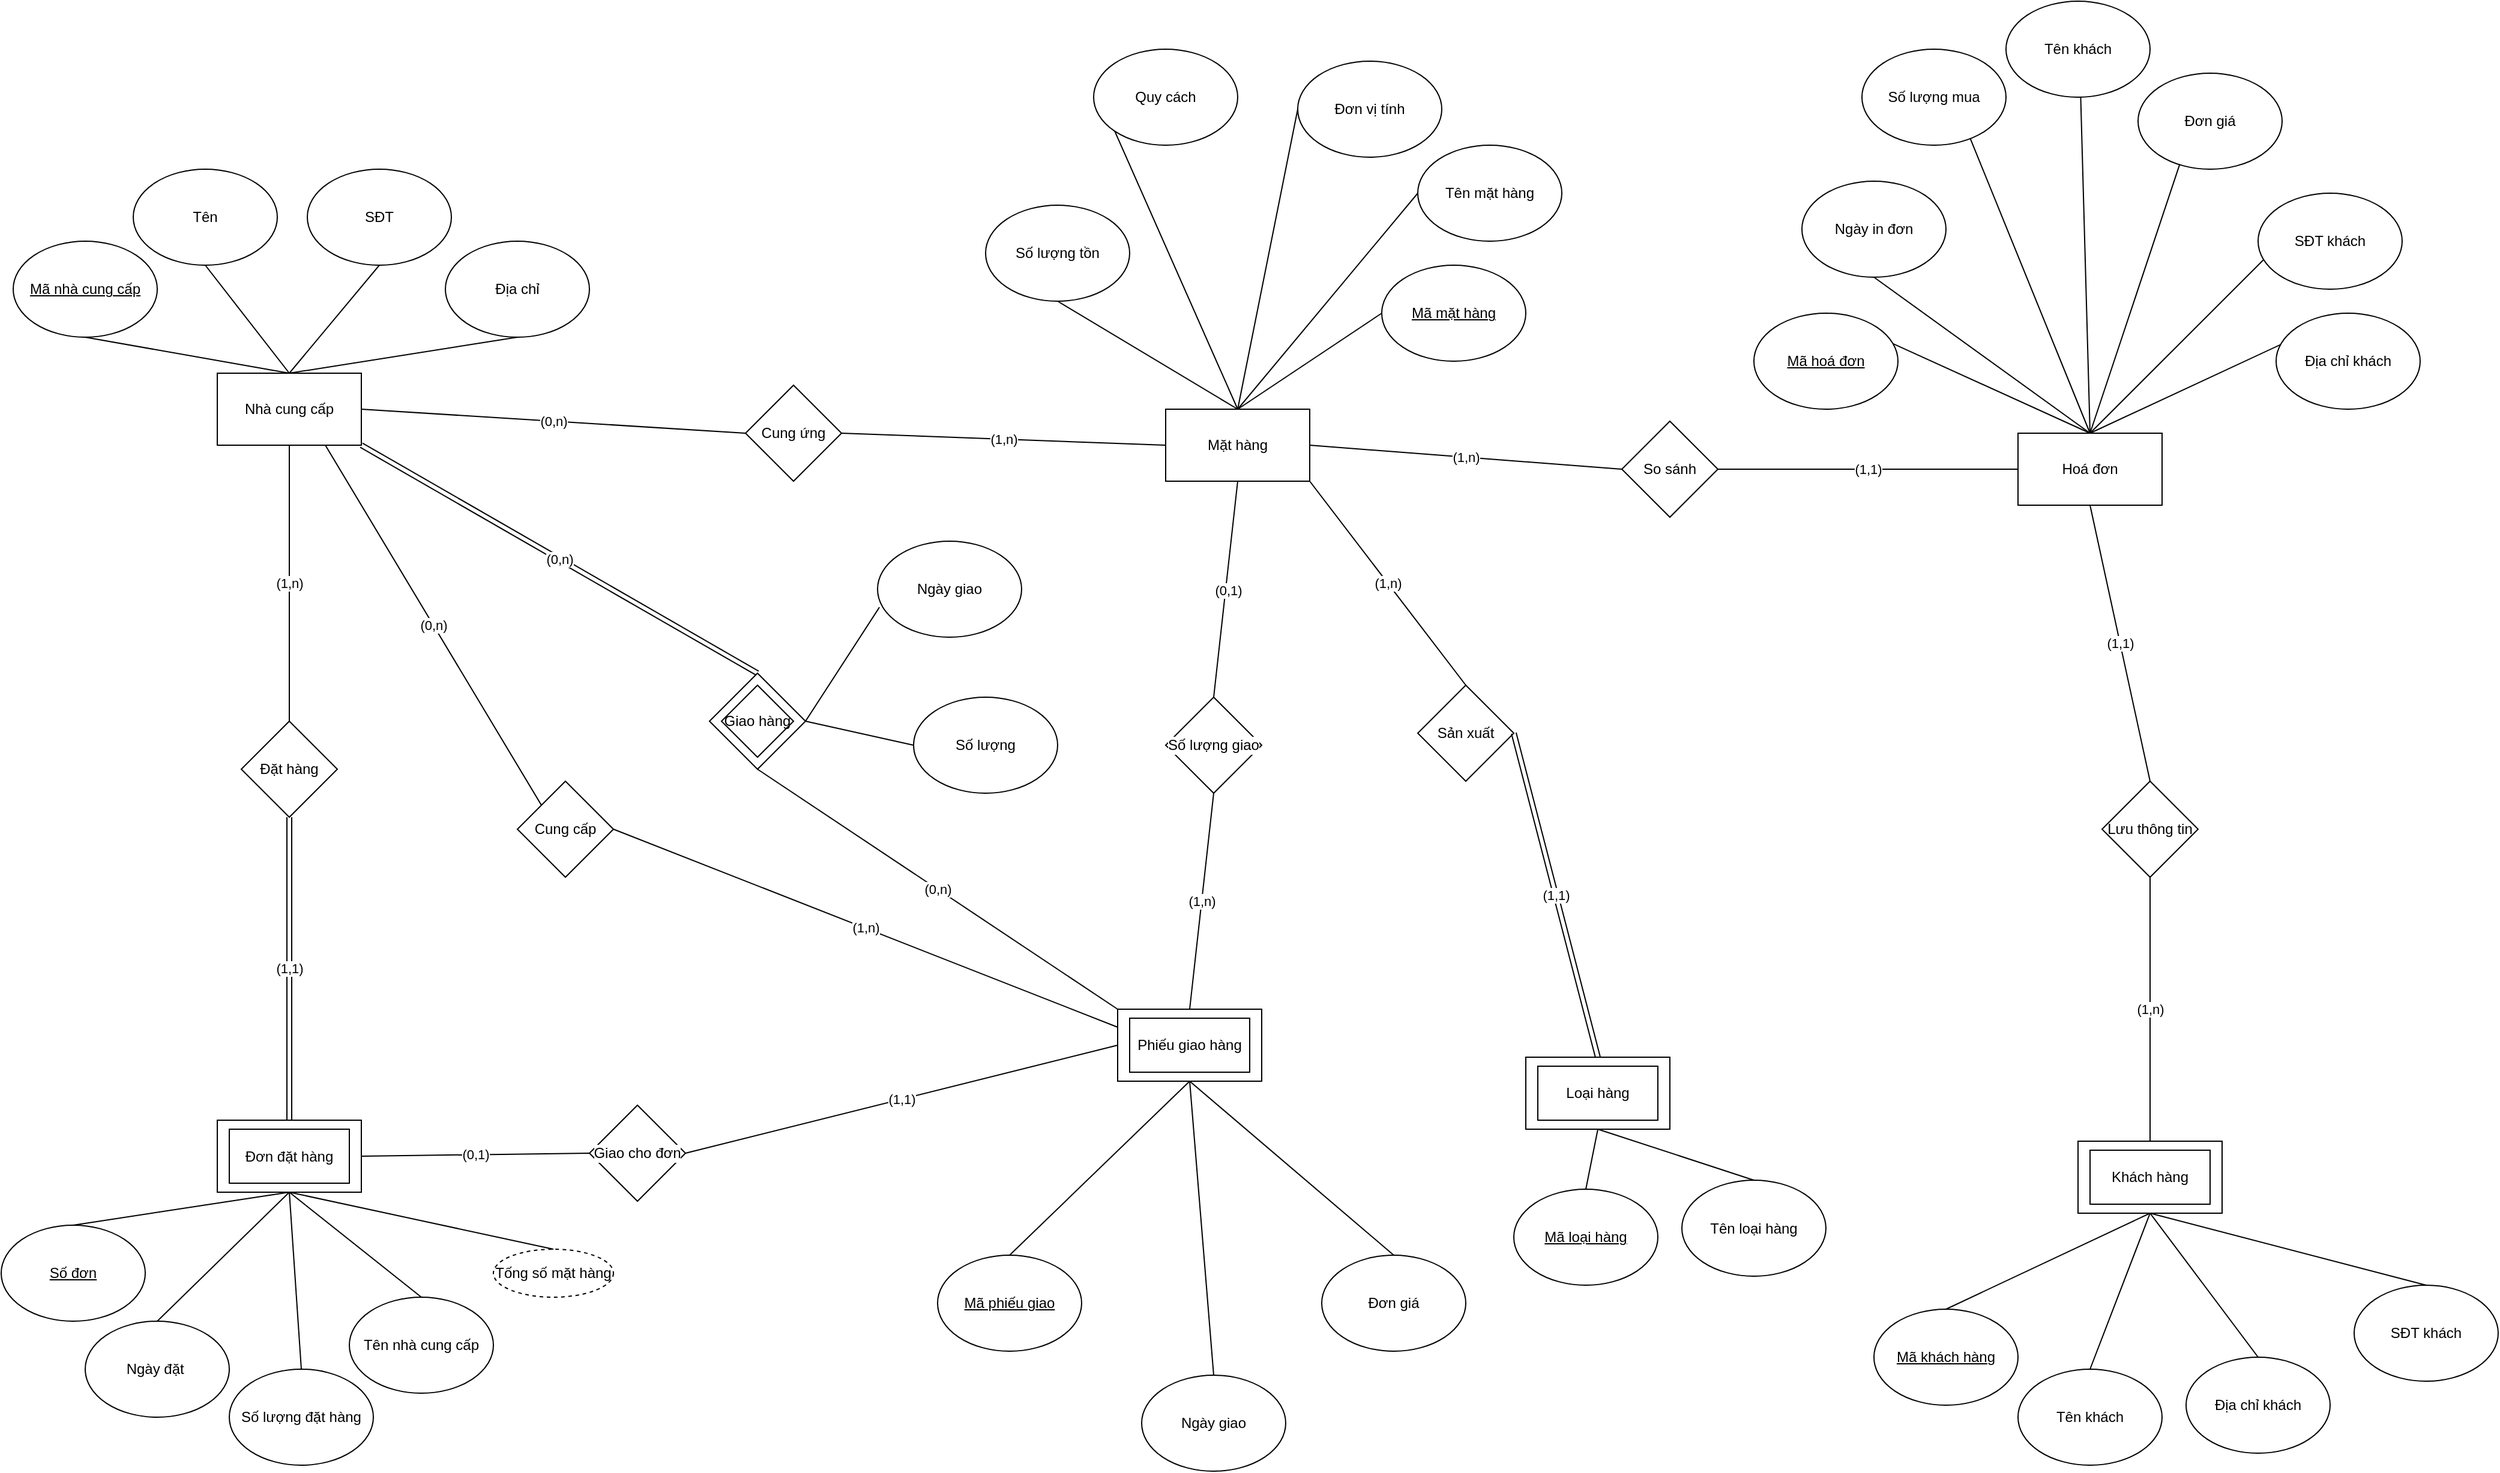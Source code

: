 <mxfile version="20.6.0" type="github">
  <diagram id="-sdAsfvz0p46XF1MQpwA" name="Page-1">
    <mxGraphModel dx="737" dy="1865" grid="1" gridSize="10" guides="1" tooltips="1" connect="1" arrows="1" fold="1" page="1" pageScale="1" pageWidth="850" pageHeight="1100" math="0" shadow="0">
      <root>
        <mxCell id="0" />
        <mxCell id="1" parent="0" />
        <mxCell id="Wn8-0wEIriOqtjbnqVh9-129" value="(0,n)" style="edgeStyle=none;rounded=0;orthogonalLoop=1;jettySize=auto;html=1;exitX=1;exitY=0.5;exitDx=0;exitDy=0;entryX=0;entryY=0.5;entryDx=0;entryDy=0;fontFamily=Helvetica;fontColor=none;endArrow=none;endFill=0;" parent="1" source="Wn8-0wEIriOqtjbnqVh9-1" target="Wn8-0wEIriOqtjbnqVh9-123" edge="1">
          <mxGeometry relative="1" as="geometry">
            <mxPoint x="520" y="-110" as="targetPoint" />
          </mxGeometry>
        </mxCell>
        <mxCell id="Wn8-0wEIriOqtjbnqVh9-147" value="(0,n)" style="edgeStyle=none;rounded=0;orthogonalLoop=1;jettySize=auto;html=1;exitX=1;exitY=1;exitDx=0;exitDy=0;entryX=0.5;entryY=0;entryDx=0;entryDy=0;fontFamily=Helvetica;fontColor=none;endArrow=none;endFill=0;shape=link;" parent="1" source="Wn8-0wEIriOqtjbnqVh9-1" target="Wn8-0wEIriOqtjbnqVh9-146" edge="1">
          <mxGeometry relative="1" as="geometry" />
        </mxCell>
        <mxCell id="Wn8-0wEIriOqtjbnqVh9-1" value="Nhà cung cấp" style="rounded=0;whiteSpace=wrap;html=1;" parent="1" vertex="1">
          <mxGeometry x="190" y="-140" width="120" height="60" as="geometry" />
        </mxCell>
        <mxCell id="Wn8-0wEIriOqtjbnqVh9-9" style="rounded=0;orthogonalLoop=1;jettySize=auto;html=1;exitX=0.5;exitY=1;exitDx=0;exitDy=0;entryX=0.5;entryY=0;entryDx=0;entryDy=0;endArrow=none;endFill=0;" parent="1" source="Wn8-0wEIriOqtjbnqVh9-2" target="Wn8-0wEIriOqtjbnqVh9-1" edge="1">
          <mxGeometry relative="1" as="geometry" />
        </mxCell>
        <mxCell id="Wn8-0wEIriOqtjbnqVh9-2" value="&lt;u&gt;Mã nhà cung cấp&lt;/u&gt;" style="ellipse;whiteSpace=wrap;html=1;" parent="1" vertex="1">
          <mxGeometry x="20" y="-250" width="120" height="80" as="geometry" />
        </mxCell>
        <mxCell id="Wn8-0wEIriOqtjbnqVh9-15" style="edgeStyle=none;rounded=0;orthogonalLoop=1;jettySize=auto;html=1;exitX=0.5;exitY=1;exitDx=0;exitDy=0;entryX=0.5;entryY=0;entryDx=0;entryDy=0;endArrow=none;endFill=0;" parent="1" source="Wn8-0wEIriOqtjbnqVh9-3" target="Wn8-0wEIriOqtjbnqVh9-1" edge="1">
          <mxGeometry relative="1" as="geometry" />
        </mxCell>
        <mxCell id="Wn8-0wEIriOqtjbnqVh9-3" value="Địa chỉ" style="ellipse;whiteSpace=wrap;html=1;" parent="1" vertex="1">
          <mxGeometry x="380" y="-250" width="120" height="80" as="geometry" />
        </mxCell>
        <mxCell id="Wn8-0wEIriOqtjbnqVh9-13" style="edgeStyle=none;rounded=0;orthogonalLoop=1;jettySize=auto;html=1;exitX=0.5;exitY=1;exitDx=0;exitDy=0;entryX=0.5;entryY=0;entryDx=0;entryDy=0;endArrow=none;endFill=0;" parent="1" source="Wn8-0wEIriOqtjbnqVh9-4" target="Wn8-0wEIriOqtjbnqVh9-1" edge="1">
          <mxGeometry relative="1" as="geometry" />
        </mxCell>
        <mxCell id="Wn8-0wEIriOqtjbnqVh9-4" value="SĐT" style="ellipse;whiteSpace=wrap;html=1;" parent="1" vertex="1">
          <mxGeometry x="265" y="-310" width="120" height="80" as="geometry" />
        </mxCell>
        <mxCell id="Wn8-0wEIriOqtjbnqVh9-12" style="edgeStyle=none;rounded=0;orthogonalLoop=1;jettySize=auto;html=1;exitX=0.5;exitY=1;exitDx=0;exitDy=0;entryX=0.5;entryY=0;entryDx=0;entryDy=0;endArrow=none;endFill=0;" parent="1" source="Wn8-0wEIriOqtjbnqVh9-5" target="Wn8-0wEIriOqtjbnqVh9-1" edge="1">
          <mxGeometry relative="1" as="geometry" />
        </mxCell>
        <mxCell id="Wn8-0wEIriOqtjbnqVh9-5" value="Tên" style="ellipse;whiteSpace=wrap;html=1;" parent="1" vertex="1">
          <mxGeometry x="120" y="-310" width="120" height="80" as="geometry" />
        </mxCell>
        <mxCell id="Wn8-0wEIriOqtjbnqVh9-132" style="edgeStyle=none;rounded=0;orthogonalLoop=1;jettySize=auto;html=1;exitX=0.5;exitY=0;exitDx=0;exitDy=0;entryX=0;entryY=0.5;entryDx=0;entryDy=0;fontFamily=Helvetica;fontColor=none;endArrow=none;endFill=0;" parent="1" source="Wn8-0wEIriOqtjbnqVh9-16" target="Wn8-0wEIriOqtjbnqVh9-17" edge="1">
          <mxGeometry relative="1" as="geometry" />
        </mxCell>
        <mxCell id="Wn8-0wEIriOqtjbnqVh9-133" style="edgeStyle=none;rounded=0;orthogonalLoop=1;jettySize=auto;html=1;exitX=0.5;exitY=0;exitDx=0;exitDy=0;entryX=0;entryY=0.5;entryDx=0;entryDy=0;fontFamily=Helvetica;fontColor=none;endArrow=none;endFill=0;" parent="1" source="Wn8-0wEIriOqtjbnqVh9-16" target="Wn8-0wEIriOqtjbnqVh9-18" edge="1">
          <mxGeometry relative="1" as="geometry" />
        </mxCell>
        <mxCell id="Wn8-0wEIriOqtjbnqVh9-135" style="edgeStyle=none;rounded=0;orthogonalLoop=1;jettySize=auto;html=1;exitX=0.5;exitY=0;exitDx=0;exitDy=0;entryX=0;entryY=0.5;entryDx=0;entryDy=0;fontFamily=Helvetica;fontColor=none;endArrow=none;endFill=0;" parent="1" source="Wn8-0wEIriOqtjbnqVh9-16" target="Wn8-0wEIriOqtjbnqVh9-20" edge="1">
          <mxGeometry relative="1" as="geometry" />
        </mxCell>
        <mxCell id="Wn8-0wEIriOqtjbnqVh9-16" value="Mặt hàng" style="rounded=0;whiteSpace=wrap;html=1;" parent="1" vertex="1">
          <mxGeometry x="980" y="-110" width="120" height="60" as="geometry" />
        </mxCell>
        <mxCell id="Wn8-0wEIriOqtjbnqVh9-17" value="&lt;u&gt;Mã mặt hàng&lt;/u&gt;" style="ellipse;whiteSpace=wrap;html=1;" parent="1" vertex="1">
          <mxGeometry x="1160" y="-230" width="120" height="80" as="geometry" />
        </mxCell>
        <mxCell id="Wn8-0wEIriOqtjbnqVh9-18" value="Tên mặt hàng" style="ellipse;whiteSpace=wrap;html=1;" parent="1" vertex="1">
          <mxGeometry x="1190" y="-330" width="120" height="80" as="geometry" />
        </mxCell>
        <mxCell id="Wn8-0wEIriOqtjbnqVh9-20" value="Đơn vị tính" style="ellipse;whiteSpace=wrap;html=1;" parent="1" vertex="1">
          <mxGeometry x="1090" y="-400" width="120" height="80" as="geometry" />
        </mxCell>
        <mxCell id="Wn8-0wEIriOqtjbnqVh9-138" style="edgeStyle=none;rounded=0;orthogonalLoop=1;jettySize=auto;html=1;exitX=0;exitY=1;exitDx=0;exitDy=0;entryX=0.5;entryY=0;entryDx=0;entryDy=0;fontFamily=Helvetica;fontColor=none;endArrow=none;endFill=0;" parent="1" source="Wn8-0wEIriOqtjbnqVh9-21" target="Wn8-0wEIriOqtjbnqVh9-16" edge="1">
          <mxGeometry relative="1" as="geometry" />
        </mxCell>
        <mxCell id="Wn8-0wEIriOqtjbnqVh9-21" value="Quy cách" style="ellipse;whiteSpace=wrap;html=1;" parent="1" vertex="1">
          <mxGeometry x="920" y="-410" width="120" height="80" as="geometry" />
        </mxCell>
        <mxCell id="Wn8-0wEIriOqtjbnqVh9-137" style="edgeStyle=none;rounded=0;orthogonalLoop=1;jettySize=auto;html=1;exitX=0.5;exitY=1;exitDx=0;exitDy=0;entryX=0.5;entryY=0;entryDx=0;entryDy=0;fontFamily=Helvetica;fontColor=none;endArrow=none;endFill=0;" parent="1" source="Wn8-0wEIriOqtjbnqVh9-22" target="Wn8-0wEIriOqtjbnqVh9-16" edge="1">
          <mxGeometry relative="1" as="geometry" />
        </mxCell>
        <mxCell id="Wn8-0wEIriOqtjbnqVh9-22" value="Số lượng tồn" style="ellipse;whiteSpace=wrap;html=1;" parent="1" vertex="1">
          <mxGeometry x="830" y="-280" width="120" height="80" as="geometry" />
        </mxCell>
        <mxCell id="Wn8-0wEIriOqtjbnqVh9-40" value="Loại hàng (yếu)" style="rounded=0;whiteSpace=wrap;html=1;labelBackgroundColor=default;labelBorderColor=none;strokeColor=default;strokeWidth=1;fontFamily=Helvetica;fontColor=none;gradientColor=none;" parent="1" vertex="1">
          <mxGeometry x="1280" y="430" width="120" height="60" as="geometry" />
        </mxCell>
        <mxCell id="Wn8-0wEIriOqtjbnqVh9-139" style="edgeStyle=none;rounded=0;orthogonalLoop=1;jettySize=auto;html=1;exitX=0.5;exitY=0;exitDx=0;exitDy=0;entryX=0.5;entryY=1;entryDx=0;entryDy=0;fontFamily=Helvetica;fontColor=none;endArrow=none;endFill=0;" parent="1" source="Wn8-0wEIriOqtjbnqVh9-41" target="Wn8-0wEIriOqtjbnqVh9-40" edge="1">
          <mxGeometry relative="1" as="geometry" />
        </mxCell>
        <mxCell id="Wn8-0wEIriOqtjbnqVh9-41" value="&lt;u&gt;Mã loại hàng&lt;/u&gt;" style="ellipse;whiteSpace=wrap;html=1;labelBackgroundColor=default;labelBorderColor=none;strokeColor=default;strokeWidth=1;fontFamily=Helvetica;fontColor=none;gradientColor=none;" parent="1" vertex="1">
          <mxGeometry x="1270" y="540" width="120" height="80" as="geometry" />
        </mxCell>
        <mxCell id="Wn8-0wEIriOqtjbnqVh9-46" style="edgeStyle=none;rounded=0;orthogonalLoop=1;jettySize=auto;html=1;exitX=0.5;exitY=0;exitDx=0;exitDy=0;entryX=0.5;entryY=1;entryDx=0;entryDy=0;fontFamily=Helvetica;fontColor=none;endArrow=none;endFill=0;" parent="1" source="Wn8-0wEIriOqtjbnqVh9-42" target="Wn8-0wEIriOqtjbnqVh9-40" edge="1">
          <mxGeometry relative="1" as="geometry" />
        </mxCell>
        <mxCell id="Wn8-0wEIriOqtjbnqVh9-42" value="Tên loại hàng" style="ellipse;whiteSpace=wrap;html=1;labelBackgroundColor=default;labelBorderColor=none;strokeColor=default;strokeWidth=1;fontFamily=Helvetica;fontColor=none;gradientColor=none;" parent="1" vertex="1">
          <mxGeometry x="1410" y="532.5" width="120" height="80" as="geometry" />
        </mxCell>
        <mxCell id="Wn8-0wEIriOqtjbnqVh9-47" value="" style="rounded=0;whiteSpace=wrap;html=1;labelBackgroundColor=default;labelBorderColor=none;strokeColor=default;strokeWidth=1;fontFamily=Helvetica;fontColor=none;gradientColor=none;" parent="1" vertex="1">
          <mxGeometry x="190" y="482.5" width="120" height="60" as="geometry" />
        </mxCell>
        <mxCell id="Wn8-0wEIriOqtjbnqVh9-52" style="edgeStyle=none;rounded=0;orthogonalLoop=1;jettySize=auto;html=1;exitX=0.5;exitY=0;exitDx=0;exitDy=0;entryX=0.5;entryY=1;entryDx=0;entryDy=0;fontFamily=Helvetica;fontColor=none;endArrow=none;endFill=0;" parent="1" source="Wn8-0wEIriOqtjbnqVh9-48" target="Wn8-0wEIriOqtjbnqVh9-47" edge="1">
          <mxGeometry relative="1" as="geometry" />
        </mxCell>
        <mxCell id="Wn8-0wEIriOqtjbnqVh9-48" value="&lt;u&gt;Số đơn&lt;/u&gt;" style="ellipse;whiteSpace=wrap;html=1;labelBackgroundColor=default;labelBorderColor=none;strokeColor=default;strokeWidth=1;fontFamily=Helvetica;fontColor=none;gradientColor=none;" parent="1" vertex="1">
          <mxGeometry x="10" y="570" width="120" height="80" as="geometry" />
        </mxCell>
        <mxCell id="Wn8-0wEIriOqtjbnqVh9-60" style="edgeStyle=none;rounded=0;orthogonalLoop=1;jettySize=auto;html=1;exitX=0.5;exitY=0;exitDx=0;exitDy=0;entryX=0.5;entryY=1;entryDx=0;entryDy=0;fontFamily=Helvetica;fontColor=none;endArrow=none;endFill=0;" parent="1" source="Wn8-0wEIriOqtjbnqVh9-49" target="Wn8-0wEIriOqtjbnqVh9-47" edge="1">
          <mxGeometry relative="1" as="geometry" />
        </mxCell>
        <mxCell id="Wn8-0wEIriOqtjbnqVh9-49" value="Ngày đặt&amp;nbsp;" style="ellipse;whiteSpace=wrap;html=1;labelBackgroundColor=default;labelBorderColor=none;strokeColor=default;strokeWidth=1;fontFamily=Helvetica;fontColor=none;gradientColor=none;" parent="1" vertex="1">
          <mxGeometry x="80" y="650" width="120" height="80" as="geometry" />
        </mxCell>
        <mxCell id="Wn8-0wEIriOqtjbnqVh9-63" style="edgeStyle=none;rounded=0;orthogonalLoop=1;jettySize=auto;html=1;exitX=0.5;exitY=0;exitDx=0;exitDy=0;entryX=0.5;entryY=1;entryDx=0;entryDy=0;fontFamily=Helvetica;fontColor=none;endArrow=none;endFill=0;" parent="1" source="Wn8-0wEIriOqtjbnqVh9-51" target="Wn8-0wEIriOqtjbnqVh9-47" edge="1">
          <mxGeometry relative="1" as="geometry" />
        </mxCell>
        <mxCell id="Wn8-0wEIriOqtjbnqVh9-51" value="Số lượng đặt hàng" style="ellipse;whiteSpace=wrap;html=1;labelBackgroundColor=default;labelBorderColor=none;strokeColor=default;strokeWidth=1;fontFamily=Helvetica;fontColor=none;gradientColor=none;" parent="1" vertex="1">
          <mxGeometry x="200" y="690" width="120" height="80" as="geometry" />
        </mxCell>
        <mxCell id="Wn8-0wEIriOqtjbnqVh9-64" value="" style="rounded=0;whiteSpace=wrap;html=1;labelBackgroundColor=default;labelBorderColor=none;strokeColor=default;strokeWidth=1;fontFamily=Helvetica;fontColor=none;gradientColor=none;" parent="1" vertex="1">
          <mxGeometry x="940" y="390" width="120" height="60" as="geometry" />
        </mxCell>
        <mxCell id="Wn8-0wEIriOqtjbnqVh9-85" style="edgeStyle=none;rounded=0;orthogonalLoop=1;jettySize=auto;html=1;exitX=0.5;exitY=0;exitDx=0;exitDy=0;entryX=0.5;entryY=1;entryDx=0;entryDy=0;fontFamily=Helvetica;fontColor=none;endArrow=none;endFill=0;" parent="1" source="Wn8-0wEIriOqtjbnqVh9-66" target="Wn8-0wEIriOqtjbnqVh9-64" edge="1">
          <mxGeometry relative="1" as="geometry" />
        </mxCell>
        <mxCell id="Wn8-0wEIriOqtjbnqVh9-66" value="&lt;u&gt;Mã phiếu giao&lt;/u&gt;" style="ellipse;whiteSpace=wrap;html=1;labelBackgroundColor=default;labelBorderColor=none;strokeColor=default;strokeWidth=1;fontFamily=Helvetica;fontColor=none;gradientColor=none;" parent="1" vertex="1">
          <mxGeometry x="790" y="595" width="120" height="80" as="geometry" />
        </mxCell>
        <mxCell id="Wn8-0wEIriOqtjbnqVh9-87" value="(1,1)" style="edgeStyle=none;rounded=0;orthogonalLoop=1;jettySize=auto;html=1;exitX=1;exitY=0.5;exitDx=0;exitDy=0;entryX=0;entryY=0.5;entryDx=0;entryDy=0;fontFamily=Helvetica;fontColor=none;endArrow=none;endFill=0;" parent="1" source="Wn8-0wEIriOqtjbnqVh9-68" target="Wn8-0wEIriOqtjbnqVh9-64" edge="1">
          <mxGeometry relative="1" as="geometry" />
        </mxCell>
        <mxCell id="Wn8-0wEIriOqtjbnqVh9-68" value="Giao cho đơn" style="rhombus;whiteSpace=wrap;html=1;labelBackgroundColor=default;labelBorderColor=none;strokeColor=default;strokeWidth=1;fontFamily=Helvetica;fontColor=none;gradientColor=none;" parent="1" vertex="1">
          <mxGeometry x="500" y="470" width="80" height="80" as="geometry" />
        </mxCell>
        <mxCell id="Wn8-0wEIriOqtjbnqVh9-91" style="edgeStyle=none;rounded=0;orthogonalLoop=1;jettySize=auto;html=1;exitX=0.5;exitY=0;exitDx=0;exitDy=0;entryX=0.5;entryY=1;entryDx=0;entryDy=0;fontFamily=Helvetica;fontColor=none;endArrow=none;endFill=0;" parent="1" source="Wn8-0wEIriOqtjbnqVh9-73" target="Wn8-0wEIriOqtjbnqVh9-64" edge="1">
          <mxGeometry relative="1" as="geometry" />
        </mxCell>
        <mxCell id="Wn8-0wEIriOqtjbnqVh9-73" value="Đơn giá" style="ellipse;whiteSpace=wrap;html=1;labelBackgroundColor=default;labelBorderColor=none;strokeColor=default;strokeWidth=1;fontFamily=Helvetica;fontColor=none;gradientColor=none;" parent="1" vertex="1">
          <mxGeometry x="1110" y="595" width="120" height="80" as="geometry" />
        </mxCell>
        <mxCell id="Wn8-0wEIriOqtjbnqVh9-86" style="edgeStyle=none;rounded=0;orthogonalLoop=1;jettySize=auto;html=1;exitX=0.5;exitY=0;exitDx=0;exitDy=0;entryX=0.5;entryY=1;entryDx=0;entryDy=0;fontFamily=Helvetica;fontColor=none;endArrow=none;endFill=0;" parent="1" source="Wn8-0wEIriOqtjbnqVh9-74" target="Wn8-0wEIriOqtjbnqVh9-64" edge="1">
          <mxGeometry relative="1" as="geometry" />
        </mxCell>
        <mxCell id="Wn8-0wEIriOqtjbnqVh9-74" value="Ngày giao" style="ellipse;whiteSpace=wrap;html=1;labelBackgroundColor=default;labelBorderColor=none;strokeColor=default;strokeWidth=1;fontFamily=Helvetica;fontColor=none;gradientColor=none;" parent="1" vertex="1">
          <mxGeometry x="960" y="695" width="120" height="80" as="geometry" />
        </mxCell>
        <mxCell id="Wn8-0wEIriOqtjbnqVh9-142" value="(1,n)" style="edgeStyle=none;rounded=0;orthogonalLoop=1;jettySize=auto;html=1;exitX=0.5;exitY=1;exitDx=0;exitDy=0;entryX=0.5;entryY=0;entryDx=0;entryDy=0;fontFamily=Helvetica;fontColor=none;endArrow=none;endFill=0;" parent="1" source="Wn8-0wEIriOqtjbnqVh9-76" target="Wn8-0wEIriOqtjbnqVh9-64" edge="1">
          <mxGeometry relative="1" as="geometry" />
        </mxCell>
        <mxCell id="Wn8-0wEIriOqtjbnqVh9-143" style="edgeStyle=none;rounded=0;orthogonalLoop=1;jettySize=auto;html=1;exitX=0.5;exitY=0;exitDx=0;exitDy=0;entryX=0.5;entryY=1;entryDx=0;entryDy=0;fontFamily=Helvetica;fontColor=none;endArrow=none;endFill=0;" parent="1" source="Wn8-0wEIriOqtjbnqVh9-76" target="Wn8-0wEIriOqtjbnqVh9-16" edge="1">
          <mxGeometry relative="1" as="geometry" />
        </mxCell>
        <mxCell id="Wn8-0wEIriOqtjbnqVh9-144" value="(0,1)" style="edgeLabel;html=1;align=center;verticalAlign=middle;resizable=0;points=[];fontFamily=Helvetica;fontColor=none;" parent="Wn8-0wEIriOqtjbnqVh9-143" vertex="1" connectable="0">
          <mxGeometry x="0.009" y="-2" relative="1" as="geometry">
            <mxPoint y="1" as="offset" />
          </mxGeometry>
        </mxCell>
        <mxCell id="Wn8-0wEIriOqtjbnqVh9-76" value="Số lượng giao" style="rhombus;whiteSpace=wrap;html=1;labelBackgroundColor=default;labelBorderColor=none;strokeColor=default;strokeWidth=1;fontFamily=Helvetica;fontColor=none;gradientColor=none;" parent="1" vertex="1">
          <mxGeometry x="980" y="130" width="80" height="80" as="geometry" />
        </mxCell>
        <mxCell id="Wn8-0wEIriOqtjbnqVh9-92" value="Hoá đơn" style="rounded=0;whiteSpace=wrap;html=1;labelBackgroundColor=default;labelBorderColor=none;strokeColor=default;strokeWidth=1;fontFamily=Helvetica;fontColor=none;gradientColor=none;" parent="1" vertex="1">
          <mxGeometry x="1690" y="-90" width="120" height="60" as="geometry" />
        </mxCell>
        <mxCell id="Wn8-0wEIriOqtjbnqVh9-98" style="edgeStyle=none;rounded=0;orthogonalLoop=1;jettySize=auto;html=1;exitX=0.5;exitY=0;exitDx=0;exitDy=0;fontFamily=Helvetica;fontColor=none;endArrow=none;endFill=0;entryX=0.5;entryY=0;entryDx=0;entryDy=0;" parent="1" source="Wn8-0wEIriOqtjbnqVh9-93" target="Wn8-0wEIriOqtjbnqVh9-92" edge="1">
          <mxGeometry relative="1" as="geometry">
            <mxPoint x="1765" y="-130" as="targetPoint" />
          </mxGeometry>
        </mxCell>
        <mxCell id="Wn8-0wEIriOqtjbnqVh9-93" value="&lt;u&gt;Mã hoá đơn&lt;/u&gt;" style="ellipse;whiteSpace=wrap;html=1;labelBackgroundColor=default;labelBorderColor=none;strokeColor=default;strokeWidth=1;fontFamily=Helvetica;fontColor=none;gradientColor=none;" parent="1" vertex="1">
          <mxGeometry x="1470" y="-190" width="120" height="80" as="geometry" />
        </mxCell>
        <mxCell id="Wn8-0wEIriOqtjbnqVh9-100" style="edgeStyle=none;rounded=0;orthogonalLoop=1;jettySize=auto;html=1;exitX=0.5;exitY=1;exitDx=0;exitDy=0;fontFamily=Helvetica;fontColor=none;endArrow=none;endFill=0;entryX=0.5;entryY=0;entryDx=0;entryDy=0;" parent="1" source="Wn8-0wEIriOqtjbnqVh9-94" target="Wn8-0wEIriOqtjbnqVh9-92" edge="1">
          <mxGeometry relative="1" as="geometry">
            <mxPoint x="1765" y="-130" as="targetPoint" />
          </mxGeometry>
        </mxCell>
        <mxCell id="Wn8-0wEIriOqtjbnqVh9-94" value="Ngày in đơn" style="ellipse;whiteSpace=wrap;html=1;labelBackgroundColor=default;labelBorderColor=none;strokeColor=default;strokeWidth=1;fontFamily=Helvetica;fontColor=none;gradientColor=none;" parent="1" vertex="1">
          <mxGeometry x="1510" y="-300" width="120" height="80" as="geometry" />
        </mxCell>
        <mxCell id="Wn8-0wEIriOqtjbnqVh9-99" style="edgeStyle=none;rounded=0;orthogonalLoop=1;jettySize=auto;html=1;exitX=0.5;exitY=0;exitDx=0;exitDy=0;entryX=0.5;entryY=0;entryDx=0;entryDy=0;fontFamily=Helvetica;fontColor=none;endArrow=none;endFill=0;" parent="1" source="Wn8-0wEIriOqtjbnqVh9-95" target="Wn8-0wEIriOqtjbnqVh9-92" edge="1">
          <mxGeometry relative="1" as="geometry" />
        </mxCell>
        <mxCell id="Wn8-0wEIriOqtjbnqVh9-95" value="Tên khách" style="ellipse;whiteSpace=wrap;html=1;labelBackgroundColor=default;labelBorderColor=none;strokeColor=default;strokeWidth=1;fontFamily=Helvetica;fontColor=none;gradientColor=none;" parent="1" vertex="1">
          <mxGeometry x="1680" y="-450" width="120" height="80" as="geometry" />
        </mxCell>
        <mxCell id="Wn8-0wEIriOqtjbnqVh9-102" style="edgeStyle=none;rounded=0;orthogonalLoop=1;jettySize=auto;html=1;exitX=0.5;exitY=0;exitDx=0;exitDy=0;entryX=0.5;entryY=0;entryDx=0;entryDy=0;fontFamily=Helvetica;fontColor=none;endArrow=none;endFill=0;" parent="1" source="Wn8-0wEIriOqtjbnqVh9-96" target="Wn8-0wEIriOqtjbnqVh9-92" edge="1">
          <mxGeometry relative="1" as="geometry" />
        </mxCell>
        <mxCell id="Wn8-0wEIriOqtjbnqVh9-96" value="Địa chỉ khách" style="ellipse;whiteSpace=wrap;html=1;labelBackgroundColor=default;labelBorderColor=none;strokeColor=default;strokeWidth=1;fontFamily=Helvetica;fontColor=none;gradientColor=none;" parent="1" vertex="1">
          <mxGeometry x="1905" y="-190" width="120" height="80" as="geometry" />
        </mxCell>
        <mxCell id="Wn8-0wEIriOqtjbnqVh9-101" style="edgeStyle=none;rounded=0;orthogonalLoop=1;jettySize=auto;html=1;exitX=0.5;exitY=0;exitDx=0;exitDy=0;entryX=0.5;entryY=0;entryDx=0;entryDy=0;fontFamily=Helvetica;fontColor=none;endArrow=none;endFill=0;" parent="1" source="Wn8-0wEIriOqtjbnqVh9-97" target="Wn8-0wEIriOqtjbnqVh9-92" edge="1">
          <mxGeometry relative="1" as="geometry" />
        </mxCell>
        <mxCell id="Wn8-0wEIriOqtjbnqVh9-97" value="SĐT khách" style="ellipse;whiteSpace=wrap;html=1;labelBackgroundColor=default;labelBorderColor=none;strokeColor=default;strokeWidth=1;fontFamily=Helvetica;fontColor=none;gradientColor=none;" parent="1" vertex="1">
          <mxGeometry x="1890" y="-290" width="120" height="80" as="geometry" />
        </mxCell>
        <mxCell id="Wn8-0wEIriOqtjbnqVh9-103" value="" style="rounded=0;whiteSpace=wrap;html=1;labelBackgroundColor=default;labelBorderColor=none;strokeColor=default;strokeWidth=1;fontFamily=Helvetica;fontColor=none;gradientColor=none;" parent="1" vertex="1">
          <mxGeometry x="1740" y="500" width="120" height="60" as="geometry" />
        </mxCell>
        <mxCell id="Wn8-0wEIriOqtjbnqVh9-118" style="edgeStyle=none;rounded=0;orthogonalLoop=1;jettySize=auto;html=1;exitX=0.5;exitY=0;exitDx=0;exitDy=0;entryX=0.5;entryY=0;entryDx=0;entryDy=0;fontFamily=Helvetica;fontColor=none;endArrow=none;endFill=0;" parent="1" source="Wn8-0wEIriOqtjbnqVh9-104" target="Wn8-0wEIriOqtjbnqVh9-92" edge="1">
          <mxGeometry relative="1" as="geometry" />
        </mxCell>
        <mxCell id="Wn8-0wEIriOqtjbnqVh9-104" value="Số lượng mua" style="ellipse;whiteSpace=wrap;html=1;labelBackgroundColor=default;labelBorderColor=none;strokeColor=default;strokeWidth=1;fontFamily=Helvetica;fontColor=none;gradientColor=none;" parent="1" vertex="1">
          <mxGeometry x="1560" y="-410" width="120" height="80" as="geometry" />
        </mxCell>
        <mxCell id="Wn8-0wEIriOqtjbnqVh9-119" style="edgeStyle=none;rounded=0;orthogonalLoop=1;jettySize=auto;html=1;exitX=0.5;exitY=0;exitDx=0;exitDy=0;entryX=0.5;entryY=0;entryDx=0;entryDy=0;fontFamily=Helvetica;fontColor=none;endArrow=none;endFill=0;" parent="1" source="Wn8-0wEIriOqtjbnqVh9-105" target="Wn8-0wEIriOqtjbnqVh9-92" edge="1">
          <mxGeometry relative="1" as="geometry" />
        </mxCell>
        <mxCell id="Wn8-0wEIriOqtjbnqVh9-105" value="Đơn giá" style="ellipse;whiteSpace=wrap;html=1;labelBackgroundColor=default;labelBorderColor=none;strokeColor=default;strokeWidth=1;fontFamily=Helvetica;fontColor=none;gradientColor=none;" parent="1" vertex="1">
          <mxGeometry x="1790" y="-390" width="120" height="80" as="geometry" />
        </mxCell>
        <mxCell id="Wn8-0wEIriOqtjbnqVh9-112" style="edgeStyle=none;rounded=0;orthogonalLoop=1;jettySize=auto;html=1;exitX=0.5;exitY=0;exitDx=0;exitDy=0;entryX=0.5;entryY=1;entryDx=0;entryDy=0;fontFamily=Helvetica;fontColor=none;endArrow=none;endFill=0;" parent="1" source="Wn8-0wEIriOqtjbnqVh9-109" target="Wn8-0wEIriOqtjbnqVh9-103" edge="1">
          <mxGeometry relative="1" as="geometry" />
        </mxCell>
        <mxCell id="Wn8-0wEIriOqtjbnqVh9-109" value="Tên khách" style="ellipse;whiteSpace=wrap;html=1;labelBackgroundColor=default;labelBorderColor=none;strokeColor=default;strokeWidth=1;fontFamily=Helvetica;fontColor=none;gradientColor=none;" parent="1" vertex="1">
          <mxGeometry x="1690" y="690" width="120" height="80" as="geometry" />
        </mxCell>
        <mxCell id="Wn8-0wEIriOqtjbnqVh9-116" style="edgeStyle=none;rounded=0;orthogonalLoop=1;jettySize=auto;html=1;exitX=0.5;exitY=0;exitDx=0;exitDy=0;entryX=0.5;entryY=1;entryDx=0;entryDy=0;fontFamily=Helvetica;fontColor=none;endArrow=none;endFill=0;" parent="1" source="Wn8-0wEIriOqtjbnqVh9-110" target="Wn8-0wEIriOqtjbnqVh9-103" edge="1">
          <mxGeometry relative="1" as="geometry" />
        </mxCell>
        <mxCell id="Wn8-0wEIriOqtjbnqVh9-110" value="SĐT khách" style="ellipse;whiteSpace=wrap;html=1;labelBackgroundColor=default;labelBorderColor=none;strokeColor=default;strokeWidth=1;fontFamily=Helvetica;fontColor=none;gradientColor=none;" parent="1" vertex="1">
          <mxGeometry x="1970" y="620" width="120" height="80" as="geometry" />
        </mxCell>
        <mxCell id="Wn8-0wEIriOqtjbnqVh9-120" style="edgeStyle=none;rounded=0;orthogonalLoop=1;jettySize=auto;html=1;exitX=0.5;exitY=0;exitDx=0;exitDy=0;entryX=0.5;entryY=1;entryDx=0;entryDy=0;fontFamily=Helvetica;fontColor=none;endArrow=none;endFill=0;" parent="1" source="Wn8-0wEIriOqtjbnqVh9-111" target="Wn8-0wEIriOqtjbnqVh9-103" edge="1">
          <mxGeometry relative="1" as="geometry" />
        </mxCell>
        <mxCell id="Wn8-0wEIriOqtjbnqVh9-111" value="Địa chỉ khách" style="ellipse;whiteSpace=wrap;html=1;labelBackgroundColor=default;labelBorderColor=none;strokeColor=default;strokeWidth=1;fontFamily=Helvetica;fontColor=none;gradientColor=none;" parent="1" vertex="1">
          <mxGeometry x="1830" y="680" width="120" height="80" as="geometry" />
        </mxCell>
        <mxCell id="Wn8-0wEIriOqtjbnqVh9-122" style="edgeStyle=none;rounded=0;orthogonalLoop=1;jettySize=auto;html=1;exitX=0.5;exitY=0;exitDx=0;exitDy=0;entryX=0.5;entryY=1;entryDx=0;entryDy=0;fontFamily=Helvetica;fontColor=none;endArrow=none;endFill=0;" parent="1" source="Wn8-0wEIriOqtjbnqVh9-121" target="Wn8-0wEIriOqtjbnqVh9-103" edge="1">
          <mxGeometry relative="1" as="geometry" />
        </mxCell>
        <mxCell id="Wn8-0wEIriOqtjbnqVh9-121" value="&lt;u&gt;Mã khách hàng&lt;/u&gt;" style="ellipse;whiteSpace=wrap;html=1;labelBackgroundColor=default;labelBorderColor=none;strokeColor=default;strokeWidth=1;fontFamily=Helvetica;fontColor=none;gradientColor=none;" parent="1" vertex="1">
          <mxGeometry x="1570" y="640" width="120" height="80" as="geometry" />
        </mxCell>
        <mxCell id="Wn8-0wEIriOqtjbnqVh9-131" value="(1,n)" style="edgeStyle=none;rounded=0;orthogonalLoop=1;jettySize=auto;html=1;exitX=1;exitY=0.5;exitDx=0;exitDy=0;entryX=0;entryY=0.5;entryDx=0;entryDy=0;fontFamily=Helvetica;fontColor=none;endArrow=none;endFill=0;" parent="1" source="Wn8-0wEIriOqtjbnqVh9-123" target="Wn8-0wEIriOqtjbnqVh9-16" edge="1">
          <mxGeometry relative="1" as="geometry" />
        </mxCell>
        <mxCell id="Wn8-0wEIriOqtjbnqVh9-123" value="Cung ứng" style="rhombus;whiteSpace=wrap;html=1;labelBackgroundColor=default;labelBorderColor=none;strokeColor=default;strokeWidth=1;fontFamily=Helvetica;fontColor=none;gradientColor=none;" parent="1" vertex="1">
          <mxGeometry x="630" y="-130" width="80" height="80" as="geometry" />
        </mxCell>
        <mxCell id="Wn8-0wEIriOqtjbnqVh9-149" value="(0,n)" style="edgeStyle=none;rounded=0;orthogonalLoop=1;jettySize=auto;html=1;exitX=0.5;exitY=1;exitDx=0;exitDy=0;entryX=0;entryY=0;entryDx=0;entryDy=0;fontFamily=Helvetica;fontColor=none;endArrow=none;endFill=0;" parent="1" source="Wn8-0wEIriOqtjbnqVh9-146" target="Wn8-0wEIriOqtjbnqVh9-64" edge="1">
          <mxGeometry relative="1" as="geometry" />
        </mxCell>
        <mxCell id="Wn8-0wEIriOqtjbnqVh9-146" value="" style="rhombus;whiteSpace=wrap;html=1;labelBackgroundColor=default;labelBorderColor=none;strokeColor=default;strokeWidth=1;fontFamily=Helvetica;fontColor=none;gradientColor=none;" parent="1" vertex="1">
          <mxGeometry x="600" y="110" width="80" height="80" as="geometry" />
        </mxCell>
        <mxCell id="cS6shRYD35emMMv4tspM-1" value="Đặt hàng" style="rhombus;whiteSpace=wrap;html=1;" vertex="1" parent="1">
          <mxGeometry x="210" y="150" width="80" height="80" as="geometry" />
        </mxCell>
        <mxCell id="cS6shRYD35emMMv4tspM-2" value="Cung cấp" style="rhombus;whiteSpace=wrap;html=1;" vertex="1" parent="1">
          <mxGeometry x="440" y="200" width="80" height="80" as="geometry" />
        </mxCell>
        <mxCell id="cS6shRYD35emMMv4tspM-5" value="Lưu thông tin" style="rhombus;whiteSpace=wrap;html=1;" vertex="1" parent="1">
          <mxGeometry x="1760" y="200" width="80" height="80" as="geometry" />
        </mxCell>
        <mxCell id="cS6shRYD35emMMv4tspM-6" value="Sản xuất" style="rhombus;whiteSpace=wrap;html=1;" vertex="1" parent="1">
          <mxGeometry x="1190" y="120" width="80" height="80" as="geometry" />
        </mxCell>
        <mxCell id="cS6shRYD35emMMv4tspM-9" value="Ngày giao" style="ellipse;whiteSpace=wrap;html=1;" vertex="1" parent="1">
          <mxGeometry x="740" width="120" height="80" as="geometry" />
        </mxCell>
        <mxCell id="cS6shRYD35emMMv4tspM-10" value="Số lượng" style="ellipse;whiteSpace=wrap;html=1;" vertex="1" parent="1">
          <mxGeometry x="770" y="130" width="120" height="80" as="geometry" />
        </mxCell>
        <mxCell id="cS6shRYD35emMMv4tspM-12" value="(1,n)" style="edgeStyle=none;rounded=0;orthogonalLoop=1;jettySize=auto;html=1;exitX=1;exitY=0.5;exitDx=0;exitDy=0;entryX=0;entryY=0.5;entryDx=0;entryDy=0;fontFamily=Helvetica;fontColor=none;endArrow=none;endFill=0;" edge="1" parent="1" source="Wn8-0wEIriOqtjbnqVh9-16" target="cS6shRYD35emMMv4tspM-13">
          <mxGeometry relative="1" as="geometry">
            <mxPoint x="1050" y="-100" as="sourcePoint" />
            <mxPoint x="1350.0" y="-60" as="targetPoint" />
          </mxGeometry>
        </mxCell>
        <mxCell id="cS6shRYD35emMMv4tspM-13" value="So sánh" style="rhombus;whiteSpace=wrap;html=1;" vertex="1" parent="1">
          <mxGeometry x="1360" y="-100" width="80" height="80" as="geometry" />
        </mxCell>
        <mxCell id="cS6shRYD35emMMv4tspM-14" value="(1,1)" style="edgeStyle=none;rounded=0;orthogonalLoop=1;jettySize=auto;html=1;exitX=1;exitY=0.5;exitDx=0;exitDy=0;entryX=0;entryY=0.5;entryDx=0;entryDy=0;fontFamily=Helvetica;fontColor=none;endArrow=none;endFill=0;" edge="1" parent="1" source="cS6shRYD35emMMv4tspM-13" target="Wn8-0wEIriOqtjbnqVh9-92">
          <mxGeometry relative="1" as="geometry">
            <mxPoint x="1060" y="-90" as="sourcePoint" />
            <mxPoint x="1190.0" y="-120" as="targetPoint" />
          </mxGeometry>
        </mxCell>
        <mxCell id="cS6shRYD35emMMv4tspM-15" value="(1,n)" style="edgeStyle=none;rounded=0;orthogonalLoop=1;jettySize=auto;html=1;exitX=1;exitY=1;exitDx=0;exitDy=0;entryX=0.5;entryY=0;entryDx=0;entryDy=0;fontFamily=Helvetica;fontColor=none;endArrow=none;endFill=0;" edge="1" parent="1" source="Wn8-0wEIriOqtjbnqVh9-16" target="cS6shRYD35emMMv4tspM-6">
          <mxGeometry relative="1" as="geometry">
            <mxPoint x="1110" y="-70" as="sourcePoint" />
            <mxPoint x="1370" y="-50" as="targetPoint" />
          </mxGeometry>
        </mxCell>
        <mxCell id="cS6shRYD35emMMv4tspM-16" value="(1,1)" style="edgeStyle=none;rounded=0;orthogonalLoop=1;jettySize=auto;html=1;exitX=1;exitY=0.5;exitDx=0;exitDy=0;entryX=0.5;entryY=0;entryDx=0;entryDy=0;fontFamily=Helvetica;fontColor=none;endArrow=none;endFill=0;shape=link;" edge="1" parent="1" source="cS6shRYD35emMMv4tspM-6" target="Wn8-0wEIriOqtjbnqVh9-40">
          <mxGeometry relative="1" as="geometry">
            <mxPoint x="1120" y="-60" as="sourcePoint" />
            <mxPoint x="1380" y="-40" as="targetPoint" />
          </mxGeometry>
        </mxCell>
        <mxCell id="cS6shRYD35emMMv4tspM-18" value="(1,n)" style="edgeStyle=none;rounded=0;orthogonalLoop=1;jettySize=auto;html=1;exitX=0.5;exitY=0;exitDx=0;exitDy=0;entryX=0.5;entryY=1;entryDx=0;entryDy=0;fontFamily=Helvetica;fontColor=none;endArrow=none;endFill=0;" edge="1" parent="1" source="Wn8-0wEIriOqtjbnqVh9-103" target="cS6shRYD35emMMv4tspM-5">
          <mxGeometry relative="1" as="geometry">
            <mxPoint x="1460" y="-40" as="sourcePoint" />
            <mxPoint x="1710" y="-40" as="targetPoint" />
          </mxGeometry>
        </mxCell>
        <mxCell id="cS6shRYD35emMMv4tspM-19" value="Khách hàng" style="rounded=0;whiteSpace=wrap;html=1;" vertex="1" parent="1">
          <mxGeometry x="1750" y="507.5" width="100" height="45" as="geometry" />
        </mxCell>
        <mxCell id="cS6shRYD35emMMv4tspM-20" value="Loại hàng" style="rounded=0;whiteSpace=wrap;html=1;" vertex="1" parent="1">
          <mxGeometry x="1290" y="437.5" width="100" height="45" as="geometry" />
        </mxCell>
        <mxCell id="cS6shRYD35emMMv4tspM-21" value="Phiếu giao hàng" style="rounded=0;whiteSpace=wrap;html=1;" vertex="1" parent="1">
          <mxGeometry x="950" y="397.5" width="100" height="45" as="geometry" />
        </mxCell>
        <mxCell id="cS6shRYD35emMMv4tspM-22" value="Đơn đặt hàng" style="rounded=0;whiteSpace=wrap;html=1;" vertex="1" parent="1">
          <mxGeometry x="200" y="490" width="100" height="45" as="geometry" />
        </mxCell>
        <mxCell id="cS6shRYD35emMMv4tspM-23" value="Giao hàng" style="rhombus;whiteSpace=wrap;html=1;" vertex="1" parent="1">
          <mxGeometry x="610" y="120" width="60" height="60" as="geometry" />
        </mxCell>
        <mxCell id="cS6shRYD35emMMv4tspM-24" style="edgeStyle=none;rounded=0;orthogonalLoop=1;jettySize=auto;html=1;exitX=0.013;exitY=0.688;exitDx=0;exitDy=0;entryX=1;entryY=0.5;entryDx=0;entryDy=0;fontFamily=Helvetica;fontColor=none;endArrow=none;endFill=0;exitPerimeter=0;" edge="1" parent="1" source="cS6shRYD35emMMv4tspM-9" target="Wn8-0wEIriOqtjbnqVh9-146">
          <mxGeometry relative="1" as="geometry">
            <mxPoint x="650" y="200" as="sourcePoint" />
            <mxPoint x="950" y="400" as="targetPoint" />
          </mxGeometry>
        </mxCell>
        <mxCell id="cS6shRYD35emMMv4tspM-25" style="edgeStyle=none;rounded=0;orthogonalLoop=1;jettySize=auto;html=1;exitX=1;exitY=0.5;exitDx=0;exitDy=0;entryX=0;entryY=0.5;entryDx=0;entryDy=0;fontFamily=Helvetica;fontColor=none;endArrow=none;endFill=0;" edge="1" parent="1" source="Wn8-0wEIriOqtjbnqVh9-146" target="cS6shRYD35emMMv4tspM-10">
          <mxGeometry relative="1" as="geometry">
            <mxPoint x="751.56" y="65.04" as="sourcePoint" />
            <mxPoint x="690" y="160" as="targetPoint" />
          </mxGeometry>
        </mxCell>
        <mxCell id="cS6shRYD35emMMv4tspM-26" value="(1,n)" style="edgeStyle=none;rounded=0;orthogonalLoop=1;jettySize=auto;html=1;exitX=1;exitY=0.5;exitDx=0;exitDy=0;entryX=0;entryY=0.25;entryDx=0;entryDy=0;fontFamily=Helvetica;fontColor=none;endArrow=none;endFill=0;" edge="1" parent="1" source="cS6shRYD35emMMv4tspM-2" target="Wn8-0wEIriOqtjbnqVh9-64">
          <mxGeometry relative="1" as="geometry">
            <mxPoint x="761.56" y="75.04" as="sourcePoint" />
            <mxPoint x="700" y="170" as="targetPoint" />
          </mxGeometry>
        </mxCell>
        <mxCell id="cS6shRYD35emMMv4tspM-27" value="(0,n)" style="edgeStyle=none;rounded=0;orthogonalLoop=1;jettySize=auto;html=1;exitX=0.75;exitY=1;exitDx=0;exitDy=0;entryX=0;entryY=0;entryDx=0;entryDy=0;fontFamily=Helvetica;fontColor=none;endArrow=none;endFill=0;" edge="1" parent="1" source="Wn8-0wEIriOqtjbnqVh9-1" target="cS6shRYD35emMMv4tspM-2">
          <mxGeometry relative="1" as="geometry">
            <mxPoint x="771.56" y="85.04" as="sourcePoint" />
            <mxPoint x="710" y="180" as="targetPoint" />
          </mxGeometry>
        </mxCell>
        <mxCell id="cS6shRYD35emMMv4tspM-28" value="(1,n)" style="edgeStyle=none;rounded=0;orthogonalLoop=1;jettySize=auto;html=1;exitX=0.5;exitY=0;exitDx=0;exitDy=0;entryX=0.5;entryY=1;entryDx=0;entryDy=0;fontFamily=Helvetica;fontColor=none;endArrow=none;endFill=0;" edge="1" parent="1" source="cS6shRYD35emMMv4tspM-1" target="Wn8-0wEIriOqtjbnqVh9-1">
          <mxGeometry relative="1" as="geometry">
            <mxPoint x="781.56" y="95.04" as="sourcePoint" />
            <mxPoint x="720" y="190" as="targetPoint" />
            <Array as="points">
              <mxPoint x="250" y="40" />
            </Array>
          </mxGeometry>
        </mxCell>
        <mxCell id="cS6shRYD35emMMv4tspM-29" value="(1,1)" style="edgeStyle=none;rounded=0;orthogonalLoop=1;jettySize=auto;html=1;exitX=0.5;exitY=0;exitDx=0;exitDy=0;entryX=0.5;entryY=1;entryDx=0;entryDy=0;fontFamily=Helvetica;fontColor=none;endArrow=none;endFill=0;shape=link;" edge="1" parent="1" source="Wn8-0wEIriOqtjbnqVh9-47" target="cS6shRYD35emMMv4tspM-1">
          <mxGeometry relative="1" as="geometry">
            <mxPoint x="791.56" y="105.04" as="sourcePoint" />
            <mxPoint x="730" y="200" as="targetPoint" />
          </mxGeometry>
        </mxCell>
        <mxCell id="cS6shRYD35emMMv4tspM-31" value="(1,1)" style="edgeStyle=none;rounded=0;orthogonalLoop=1;jettySize=auto;html=1;exitX=0.5;exitY=0;exitDx=0;exitDy=0;entryX=0.5;entryY=1;entryDx=0;entryDy=0;fontFamily=Helvetica;fontColor=none;endArrow=none;endFill=0;" edge="1" parent="1" source="cS6shRYD35emMMv4tspM-5" target="Wn8-0wEIriOqtjbnqVh9-92">
          <mxGeometry relative="1" as="geometry">
            <mxPoint x="1975" y="-180" as="sourcePoint" />
            <mxPoint x="1760" y="-80" as="targetPoint" />
          </mxGeometry>
        </mxCell>
        <mxCell id="cS6shRYD35emMMv4tspM-33" value="(0,1)" style="edgeStyle=none;rounded=0;orthogonalLoop=1;jettySize=auto;html=1;exitX=0;exitY=0.5;exitDx=0;exitDy=0;entryX=1;entryY=0.5;entryDx=0;entryDy=0;fontFamily=Helvetica;fontColor=none;endArrow=none;endFill=0;" edge="1" parent="1" source="Wn8-0wEIriOqtjbnqVh9-68" target="Wn8-0wEIriOqtjbnqVh9-47">
          <mxGeometry relative="1" as="geometry">
            <mxPoint x="440" y="630" as="sourcePoint" />
            <mxPoint x="260" y="552.5" as="targetPoint" />
          </mxGeometry>
        </mxCell>
        <mxCell id="cS6shRYD35emMMv4tspM-34" value="Tên nhà cung cấp" style="ellipse;whiteSpace=wrap;html=1;" vertex="1" parent="1">
          <mxGeometry x="300" y="630" width="120" height="80" as="geometry" />
        </mxCell>
        <mxCell id="cS6shRYD35emMMv4tspM-35" style="edgeStyle=none;rounded=0;orthogonalLoop=1;jettySize=auto;html=1;exitX=0.5;exitY=0;exitDx=0;exitDy=0;entryX=0.5;entryY=1;entryDx=0;entryDy=0;fontFamily=Helvetica;fontColor=none;endArrow=none;endFill=0;" edge="1" parent="1" source="cS6shRYD35emMMv4tspM-34" target="Wn8-0wEIriOqtjbnqVh9-47">
          <mxGeometry relative="1" as="geometry">
            <mxPoint x="300" y="685" as="sourcePoint" />
            <mxPoint x="260" y="552.5" as="targetPoint" />
          </mxGeometry>
        </mxCell>
        <mxCell id="cS6shRYD35emMMv4tspM-37" value="Tống số mặt hàng" style="ellipse;whiteSpace=wrap;html=1;align=center;dashed=1;" vertex="1" parent="1">
          <mxGeometry x="420" y="590" width="100" height="40" as="geometry" />
        </mxCell>
        <mxCell id="cS6shRYD35emMMv4tspM-38" style="edgeStyle=none;rounded=0;orthogonalLoop=1;jettySize=auto;html=1;exitX=0.5;exitY=0;exitDx=0;exitDy=0;entryX=0.5;entryY=1;entryDx=0;entryDy=0;fontFamily=Helvetica;fontColor=none;endArrow=none;endFill=0;" edge="1" parent="1" source="cS6shRYD35emMMv4tspM-37" target="Wn8-0wEIriOqtjbnqVh9-47">
          <mxGeometry relative="1" as="geometry">
            <mxPoint x="370" y="640" as="sourcePoint" />
            <mxPoint x="260" y="552.5" as="targetPoint" />
          </mxGeometry>
        </mxCell>
      </root>
    </mxGraphModel>
  </diagram>
</mxfile>
